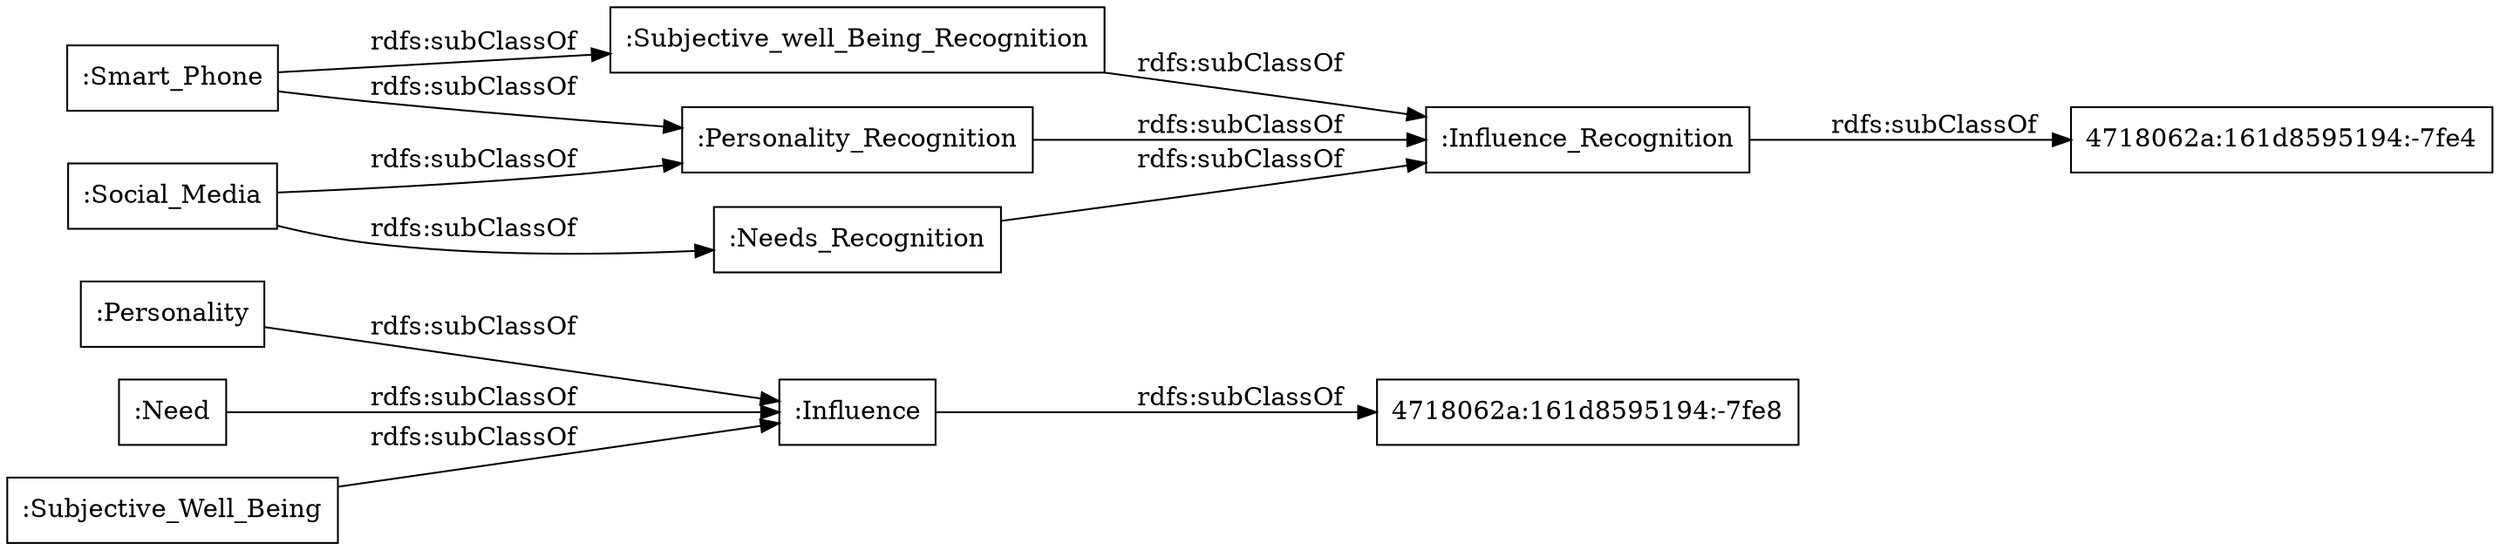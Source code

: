 digraph ar2dtool_diagram { 
rankdir=LR;
size="1000"
node [shape = rectangle, color="black"]; ":Personality" ":Need" ":Needs_Recognition" "4718062a:161d8595194:-7fe4" "4718062a:161d8595194:-7fe8" ":Subjective_Well_Being" ":Subjective_well_Being_Recognition" ":Personality_Recognition" ":Influence" ":Smart_Phone" ":Social_Media" ":Influence_Recognition" ; /*classes style*/
	":Influence" -> "4718062a:161d8595194:-7fe8" [ label = "rdfs:subClassOf" ];
	":Subjective_well_Being_Recognition" -> ":Influence_Recognition" [ label = "rdfs:subClassOf" ];
	":Subjective_Well_Being" -> ":Influence" [ label = "rdfs:subClassOf" ];
	":Need" -> ":Influence" [ label = "rdfs:subClassOf" ];
	":Needs_Recognition" -> ":Influence_Recognition" [ label = "rdfs:subClassOf" ];
	":Social_Media" -> ":Personality_Recognition" [ label = "rdfs:subClassOf" ];
	":Social_Media" -> ":Needs_Recognition" [ label = "rdfs:subClassOf" ];
	":Personality_Recognition" -> ":Influence_Recognition" [ label = "rdfs:subClassOf" ];
	":Personality" -> ":Influence" [ label = "rdfs:subClassOf" ];
	":Influence_Recognition" -> "4718062a:161d8595194:-7fe4" [ label = "rdfs:subClassOf" ];
	":Smart_Phone" -> ":Subjective_well_Being_Recognition" [ label = "rdfs:subClassOf" ];
	":Smart_Phone" -> ":Personality_Recognition" [ label = "rdfs:subClassOf" ];

}
